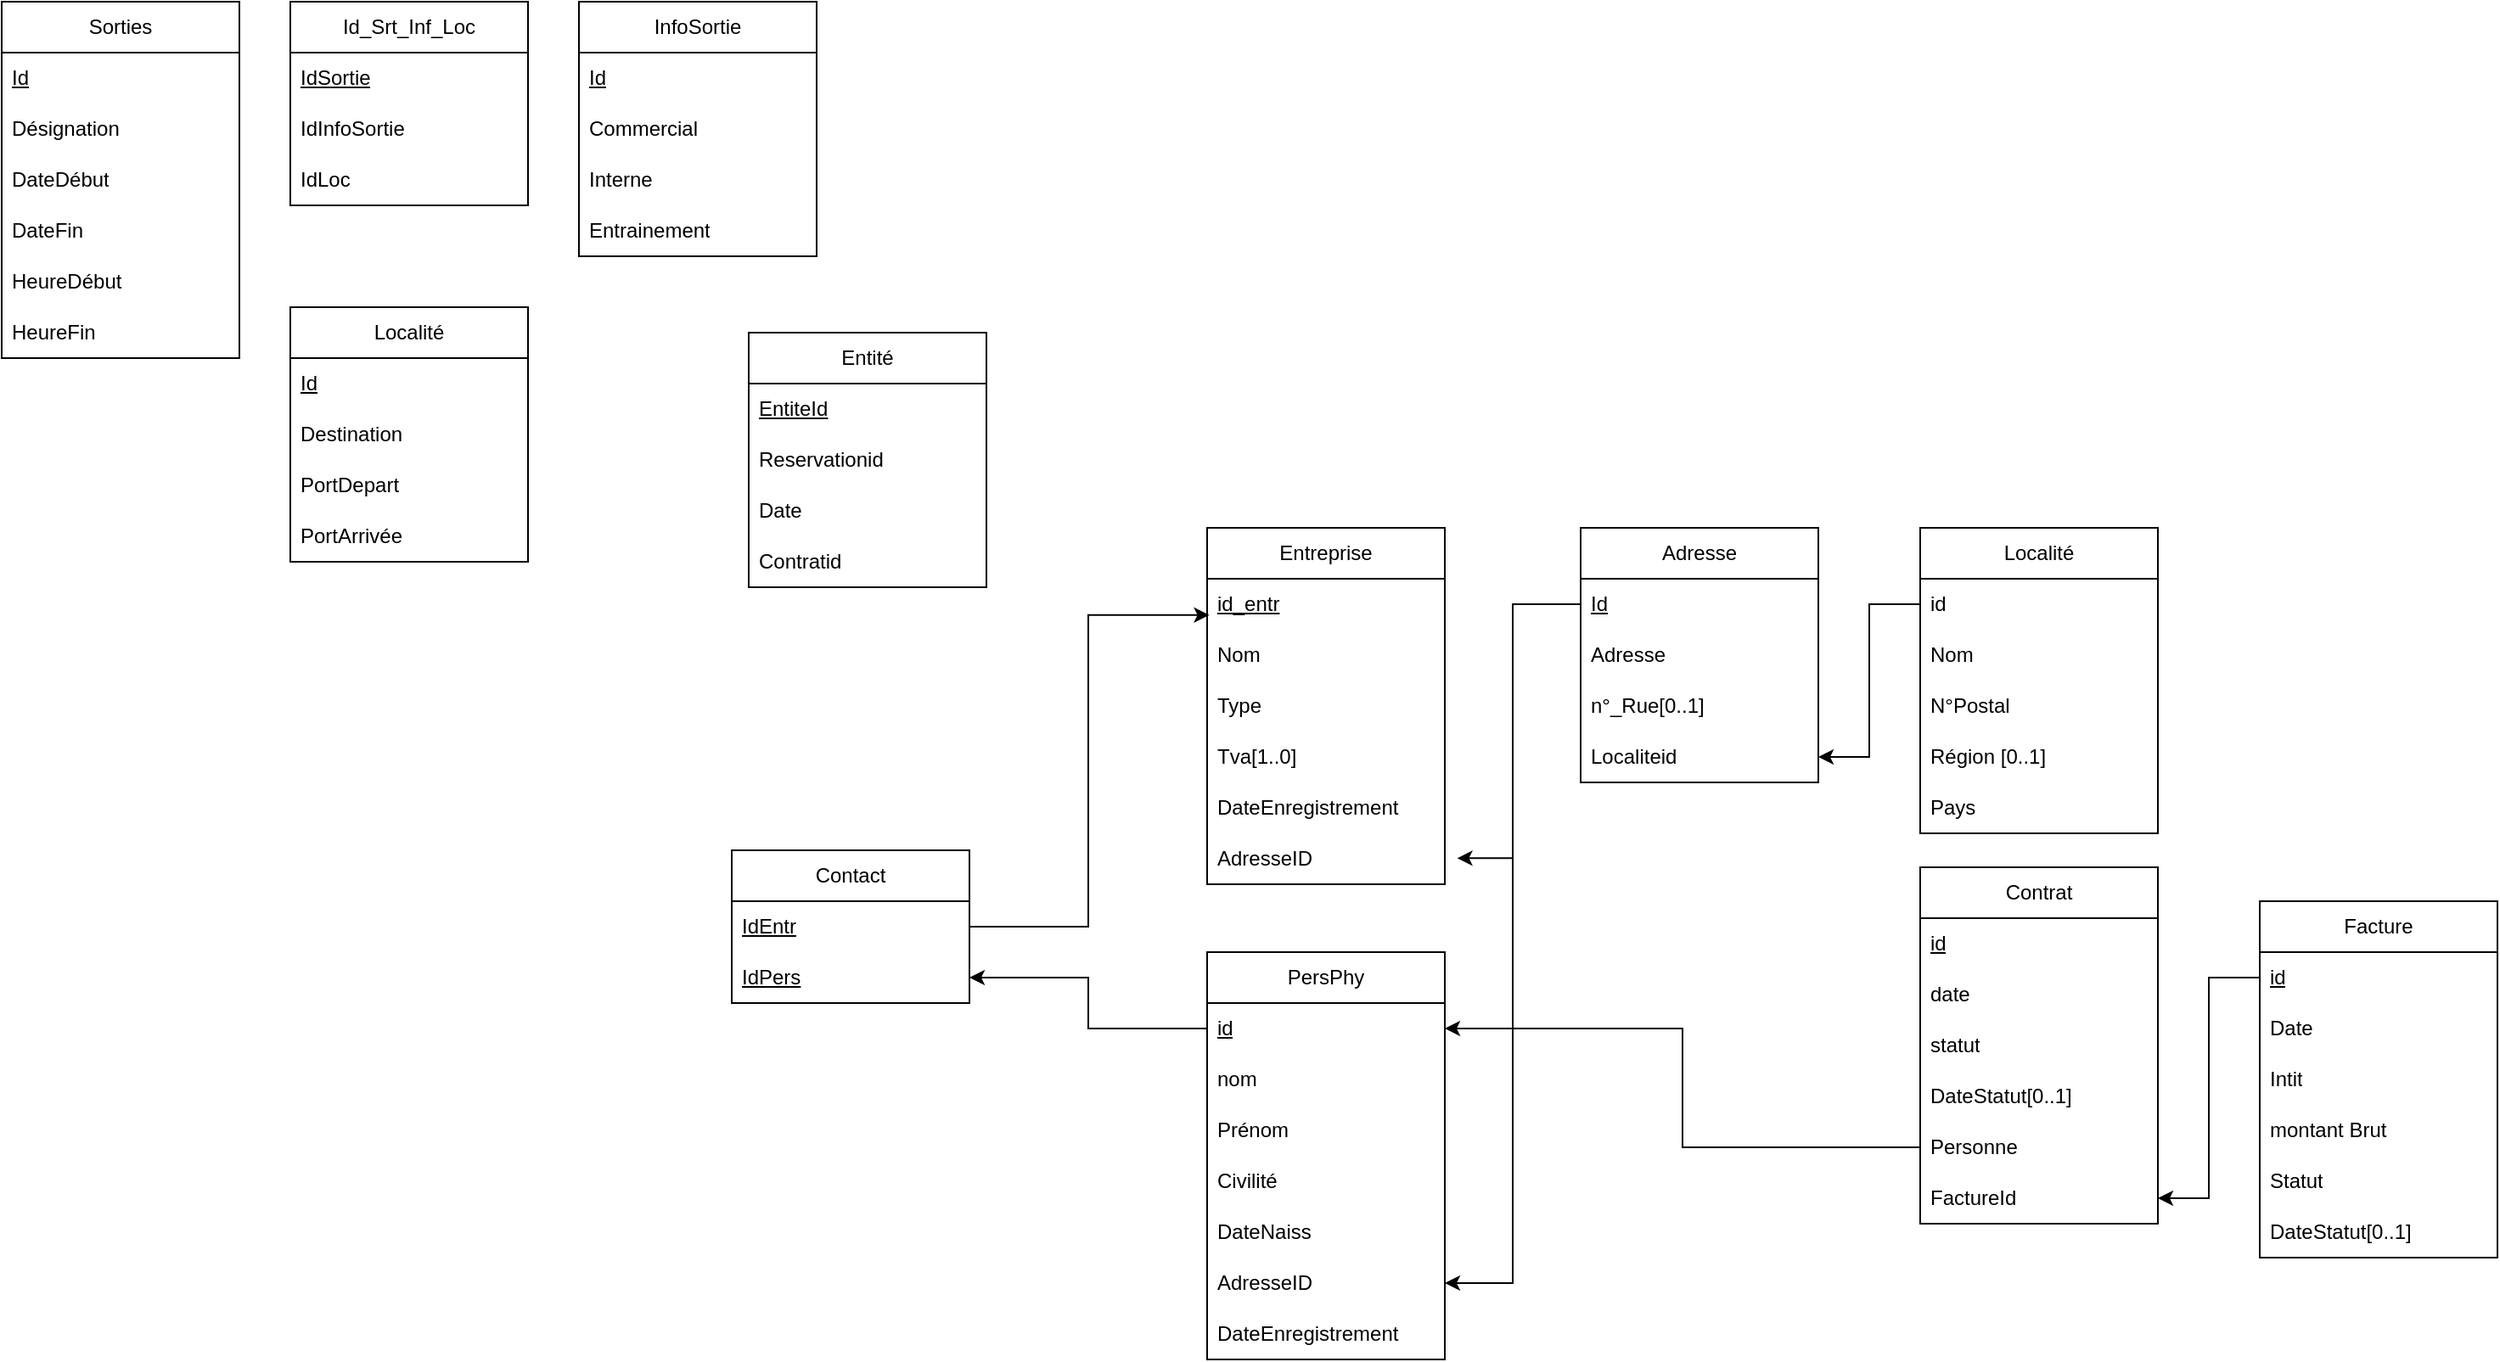 <mxfile version="20.7.4" type="device"><diagram id="pHyvT6lkrjiBQE92nKne" name="Page-1"><mxGraphModel dx="1327" dy="630" grid="1" gridSize="10" guides="1" tooltips="1" connect="1" arrows="1" fold="1" page="1" pageScale="1" pageWidth="1169" pageHeight="827" math="0" shadow="0"><root><mxCell id="0"/><mxCell id="1" parent="0"/><mxCell id="2EsP-f04zYviQ2TLjCE1-1" value="Sorties" style="swimlane;fontStyle=0;childLayout=stackLayout;horizontal=1;startSize=30;horizontalStack=0;resizeParent=1;resizeParentMax=0;resizeLast=0;collapsible=1;marginBottom=0;whiteSpace=wrap;html=1;" vertex="1" parent="1"><mxGeometry x="570" y="230" width="140" height="210" as="geometry"/></mxCell><mxCell id="2EsP-f04zYviQ2TLjCE1-2" value="&lt;u&gt;Id&lt;/u&gt;" style="text;strokeColor=none;fillColor=none;align=left;verticalAlign=middle;spacingLeft=4;spacingRight=4;overflow=hidden;points=[[0,0.5],[1,0.5]];portConstraint=eastwest;rotatable=0;whiteSpace=wrap;html=1;" vertex="1" parent="2EsP-f04zYviQ2TLjCE1-1"><mxGeometry y="30" width="140" height="30" as="geometry"/></mxCell><mxCell id="2EsP-f04zYviQ2TLjCE1-3" value="Désignation" style="text;strokeColor=none;fillColor=none;align=left;verticalAlign=middle;spacingLeft=4;spacingRight=4;overflow=hidden;points=[[0,0.5],[1,0.5]];portConstraint=eastwest;rotatable=0;whiteSpace=wrap;html=1;" vertex="1" parent="2EsP-f04zYviQ2TLjCE1-1"><mxGeometry y="60" width="140" height="30" as="geometry"/></mxCell><mxCell id="2EsP-f04zYviQ2TLjCE1-4" value="DateDébut" style="text;strokeColor=none;fillColor=none;align=left;verticalAlign=middle;spacingLeft=4;spacingRight=4;overflow=hidden;points=[[0,0.5],[1,0.5]];portConstraint=eastwest;rotatable=0;whiteSpace=wrap;html=1;" vertex="1" parent="2EsP-f04zYviQ2TLjCE1-1"><mxGeometry y="90" width="140" height="30" as="geometry"/></mxCell><mxCell id="2EsP-f04zYviQ2TLjCE1-6" value="DateFin" style="text;strokeColor=none;fillColor=none;align=left;verticalAlign=middle;spacingLeft=4;spacingRight=4;overflow=hidden;points=[[0,0.5],[1,0.5]];portConstraint=eastwest;rotatable=0;whiteSpace=wrap;html=1;" vertex="1" parent="2EsP-f04zYviQ2TLjCE1-1"><mxGeometry y="120" width="140" height="30" as="geometry"/></mxCell><mxCell id="2EsP-f04zYviQ2TLjCE1-14" value="HeureDébut" style="text;strokeColor=none;fillColor=none;align=left;verticalAlign=middle;spacingLeft=4;spacingRight=4;overflow=hidden;points=[[0,0.5],[1,0.5]];portConstraint=eastwest;rotatable=0;whiteSpace=wrap;html=1;" vertex="1" parent="2EsP-f04zYviQ2TLjCE1-1"><mxGeometry y="150" width="140" height="30" as="geometry"/></mxCell><mxCell id="2EsP-f04zYviQ2TLjCE1-13" value="HeureFin" style="text;strokeColor=none;fillColor=none;align=left;verticalAlign=middle;spacingLeft=4;spacingRight=4;overflow=hidden;points=[[0,0.5],[1,0.5]];portConstraint=eastwest;rotatable=0;whiteSpace=wrap;html=1;" vertex="1" parent="2EsP-f04zYviQ2TLjCE1-1"><mxGeometry y="180" width="140" height="30" as="geometry"/></mxCell><mxCell id="2EsP-f04zYviQ2TLjCE1-8" value="InfoSortie" style="swimlane;fontStyle=0;childLayout=stackLayout;horizontal=1;startSize=30;horizontalStack=0;resizeParent=1;resizeParentMax=0;resizeLast=0;collapsible=1;marginBottom=0;whiteSpace=wrap;html=1;" vertex="1" parent="1"><mxGeometry x="910" y="230" width="140" height="150" as="geometry"/></mxCell><mxCell id="2EsP-f04zYviQ2TLjCE1-9" value="&lt;u&gt;Id&lt;/u&gt;" style="text;strokeColor=none;fillColor=none;align=left;verticalAlign=middle;spacingLeft=4;spacingRight=4;overflow=hidden;points=[[0,0.5],[1,0.5]];portConstraint=eastwest;rotatable=0;whiteSpace=wrap;html=1;" vertex="1" parent="2EsP-f04zYviQ2TLjCE1-8"><mxGeometry y="30" width="140" height="30" as="geometry"/></mxCell><mxCell id="2EsP-f04zYviQ2TLjCE1-10" value="Commercial" style="text;strokeColor=none;fillColor=none;align=left;verticalAlign=middle;spacingLeft=4;spacingRight=4;overflow=hidden;points=[[0,0.5],[1,0.5]];portConstraint=eastwest;rotatable=0;whiteSpace=wrap;html=1;" vertex="1" parent="2EsP-f04zYviQ2TLjCE1-8"><mxGeometry y="60" width="140" height="30" as="geometry"/></mxCell><mxCell id="2EsP-f04zYviQ2TLjCE1-11" value="Interne" style="text;strokeColor=none;fillColor=none;align=left;verticalAlign=middle;spacingLeft=4;spacingRight=4;overflow=hidden;points=[[0,0.5],[1,0.5]];portConstraint=eastwest;rotatable=0;whiteSpace=wrap;html=1;" vertex="1" parent="2EsP-f04zYviQ2TLjCE1-8"><mxGeometry y="90" width="140" height="30" as="geometry"/></mxCell><mxCell id="2EsP-f04zYviQ2TLjCE1-12" value="Entrainement" style="text;strokeColor=none;fillColor=none;align=left;verticalAlign=middle;spacingLeft=4;spacingRight=4;overflow=hidden;points=[[0,0.5],[1,0.5]];portConstraint=eastwest;rotatable=0;whiteSpace=wrap;html=1;" vertex="1" parent="2EsP-f04zYviQ2TLjCE1-8"><mxGeometry y="120" width="140" height="30" as="geometry"/></mxCell><mxCell id="2EsP-f04zYviQ2TLjCE1-15" value="Id_Srt_Inf_Loc" style="swimlane;fontStyle=0;childLayout=stackLayout;horizontal=1;startSize=30;horizontalStack=0;resizeParent=1;resizeParentMax=0;resizeLast=0;collapsible=1;marginBottom=0;whiteSpace=wrap;html=1;" vertex="1" parent="1"><mxGeometry x="740" y="230" width="140" height="120" as="geometry"/></mxCell><mxCell id="2EsP-f04zYviQ2TLjCE1-16" value="&lt;u&gt;IdSortie&lt;/u&gt;" style="text;strokeColor=none;fillColor=none;align=left;verticalAlign=middle;spacingLeft=4;spacingRight=4;overflow=hidden;points=[[0,0.5],[1,0.5]];portConstraint=eastwest;rotatable=0;whiteSpace=wrap;html=1;" vertex="1" parent="2EsP-f04zYviQ2TLjCE1-15"><mxGeometry y="30" width="140" height="30" as="geometry"/></mxCell><mxCell id="2EsP-f04zYviQ2TLjCE1-17" value="IdInfoSortie" style="text;strokeColor=none;fillColor=none;align=left;verticalAlign=middle;spacingLeft=4;spacingRight=4;overflow=hidden;points=[[0,0.5],[1,0.5]];portConstraint=eastwest;rotatable=0;whiteSpace=wrap;html=1;" vertex="1" parent="2EsP-f04zYviQ2TLjCE1-15"><mxGeometry y="60" width="140" height="30" as="geometry"/></mxCell><mxCell id="2EsP-f04zYviQ2TLjCE1-18" value="IdLoc" style="text;strokeColor=none;fillColor=none;align=left;verticalAlign=middle;spacingLeft=4;spacingRight=4;overflow=hidden;points=[[0,0.5],[1,0.5]];portConstraint=eastwest;rotatable=0;whiteSpace=wrap;html=1;" vertex="1" parent="2EsP-f04zYviQ2TLjCE1-15"><mxGeometry y="90" width="140" height="30" as="geometry"/></mxCell><mxCell id="2EsP-f04zYviQ2TLjCE1-19" value="Localité" style="swimlane;fontStyle=0;childLayout=stackLayout;horizontal=1;startSize=30;horizontalStack=0;resizeParent=1;resizeParentMax=0;resizeLast=0;collapsible=1;marginBottom=0;whiteSpace=wrap;html=1;" vertex="1" parent="1"><mxGeometry x="740" y="410" width="140" height="150" as="geometry"/></mxCell><mxCell id="2EsP-f04zYviQ2TLjCE1-20" value="&lt;u&gt;Id&lt;/u&gt;" style="text;strokeColor=none;fillColor=none;align=left;verticalAlign=middle;spacingLeft=4;spacingRight=4;overflow=hidden;points=[[0,0.5],[1,0.5]];portConstraint=eastwest;rotatable=0;whiteSpace=wrap;html=1;" vertex="1" parent="2EsP-f04zYviQ2TLjCE1-19"><mxGeometry y="30" width="140" height="30" as="geometry"/></mxCell><mxCell id="2EsP-f04zYviQ2TLjCE1-23" value="Destination" style="text;strokeColor=none;fillColor=none;align=left;verticalAlign=middle;spacingLeft=4;spacingRight=4;overflow=hidden;points=[[0,0.5],[1,0.5]];portConstraint=eastwest;rotatable=0;whiteSpace=wrap;html=1;" vertex="1" parent="2EsP-f04zYviQ2TLjCE1-19"><mxGeometry y="60" width="140" height="30" as="geometry"/></mxCell><mxCell id="2EsP-f04zYviQ2TLjCE1-21" value="PortDepart" style="text;strokeColor=none;fillColor=none;align=left;verticalAlign=middle;spacingLeft=4;spacingRight=4;overflow=hidden;points=[[0,0.5],[1,0.5]];portConstraint=eastwest;rotatable=0;whiteSpace=wrap;html=1;" vertex="1" parent="2EsP-f04zYviQ2TLjCE1-19"><mxGeometry y="90" width="140" height="30" as="geometry"/></mxCell><mxCell id="2EsP-f04zYviQ2TLjCE1-22" value="PortArrivée" style="text;strokeColor=none;fillColor=none;align=left;verticalAlign=middle;spacingLeft=4;spacingRight=4;overflow=hidden;points=[[0,0.5],[1,0.5]];portConstraint=eastwest;rotatable=0;whiteSpace=wrap;html=1;" vertex="1" parent="2EsP-f04zYviQ2TLjCE1-19"><mxGeometry y="120" width="140" height="30" as="geometry"/></mxCell><mxCell id="2EsP-f04zYviQ2TLjCE1-28" value="Entité" style="swimlane;fontStyle=0;childLayout=stackLayout;horizontal=1;startSize=30;horizontalStack=0;resizeParent=1;resizeParentMax=0;resizeLast=0;collapsible=1;marginBottom=0;whiteSpace=wrap;html=1;" vertex="1" parent="1"><mxGeometry x="1010" y="425" width="140" height="150" as="geometry"/></mxCell><mxCell id="2EsP-f04zYviQ2TLjCE1-29" value="&lt;u&gt;EntiteId&lt;/u&gt;" style="text;strokeColor=none;fillColor=none;align=left;verticalAlign=middle;spacingLeft=4;spacingRight=4;overflow=hidden;points=[[0,0.5],[1,0.5]];portConstraint=eastwest;rotatable=0;whiteSpace=wrap;html=1;" vertex="1" parent="2EsP-f04zYviQ2TLjCE1-28"><mxGeometry y="30" width="140" height="30" as="geometry"/></mxCell><mxCell id="2EsP-f04zYviQ2TLjCE1-36" value="Reservationid" style="text;strokeColor=none;fillColor=none;align=left;verticalAlign=middle;spacingLeft=4;spacingRight=4;overflow=hidden;points=[[0,0.5],[1,0.5]];portConstraint=eastwest;rotatable=0;whiteSpace=wrap;html=1;" vertex="1" parent="2EsP-f04zYviQ2TLjCE1-28"><mxGeometry y="60" width="140" height="30" as="geometry"/></mxCell><mxCell id="2EsP-f04zYviQ2TLjCE1-27" value="Date" style="text;strokeColor=none;fillColor=none;align=left;verticalAlign=middle;spacingLeft=4;spacingRight=4;overflow=hidden;points=[[0,0.5],[1,0.5]];portConstraint=eastwest;rotatable=0;whiteSpace=wrap;html=1;" vertex="1" parent="2EsP-f04zYviQ2TLjCE1-28"><mxGeometry y="90" width="140" height="30" as="geometry"/></mxCell><mxCell id="2EsP-f04zYviQ2TLjCE1-80" value="Contratid" style="text;strokeColor=none;fillColor=none;align=left;verticalAlign=middle;spacingLeft=4;spacingRight=4;overflow=hidden;points=[[0,0.5],[1,0.5]];portConstraint=eastwest;rotatable=0;whiteSpace=wrap;html=1;" vertex="1" parent="2EsP-f04zYviQ2TLjCE1-28"><mxGeometry y="120" width="140" height="30" as="geometry"/></mxCell><mxCell id="2EsP-f04zYviQ2TLjCE1-37" value="Entreprise" style="swimlane;fontStyle=0;childLayout=stackLayout;horizontal=1;startSize=30;horizontalStack=0;resizeParent=1;resizeParentMax=0;resizeLast=0;collapsible=1;marginBottom=0;whiteSpace=wrap;html=1;" vertex="1" parent="1"><mxGeometry x="1280" y="540" width="140" height="210" as="geometry"/></mxCell><mxCell id="2EsP-f04zYviQ2TLjCE1-73" value="&lt;u&gt;id_entr&lt;/u&gt;" style="text;strokeColor=none;fillColor=none;align=left;verticalAlign=middle;spacingLeft=4;spacingRight=4;overflow=hidden;points=[[0,0.5],[1,0.5]];portConstraint=eastwest;rotatable=0;whiteSpace=wrap;html=1;" vertex="1" parent="2EsP-f04zYviQ2TLjCE1-37"><mxGeometry y="30" width="140" height="30" as="geometry"/></mxCell><mxCell id="2EsP-f04zYviQ2TLjCE1-38" value="Nom" style="text;strokeColor=none;fillColor=none;align=left;verticalAlign=middle;spacingLeft=4;spacingRight=4;overflow=hidden;points=[[0,0.5],[1,0.5]];portConstraint=eastwest;rotatable=0;whiteSpace=wrap;html=1;" vertex="1" parent="2EsP-f04zYviQ2TLjCE1-37"><mxGeometry y="60" width="140" height="30" as="geometry"/></mxCell><mxCell id="2EsP-f04zYviQ2TLjCE1-39" value="Type" style="text;strokeColor=none;fillColor=none;align=left;verticalAlign=middle;spacingLeft=4;spacingRight=4;overflow=hidden;points=[[0,0.5],[1,0.5]];portConstraint=eastwest;rotatable=0;whiteSpace=wrap;html=1;" vertex="1" parent="2EsP-f04zYviQ2TLjCE1-37"><mxGeometry y="90" width="140" height="30" as="geometry"/></mxCell><mxCell id="2EsP-f04zYviQ2TLjCE1-40" value="Tva[1..0]" style="text;strokeColor=none;fillColor=none;align=left;verticalAlign=middle;spacingLeft=4;spacingRight=4;overflow=hidden;points=[[0,0.5],[1,0.5]];portConstraint=eastwest;rotatable=0;whiteSpace=wrap;html=1;" vertex="1" parent="2EsP-f04zYviQ2TLjCE1-37"><mxGeometry y="120" width="140" height="30" as="geometry"/></mxCell><mxCell id="2EsP-f04zYviQ2TLjCE1-42" value="DateEnregistrement" style="text;strokeColor=none;fillColor=none;align=left;verticalAlign=middle;spacingLeft=4;spacingRight=4;overflow=hidden;points=[[0,0.5],[1,0.5]];portConstraint=eastwest;rotatable=0;whiteSpace=wrap;html=1;" vertex="1" parent="2EsP-f04zYviQ2TLjCE1-37"><mxGeometry y="150" width="140" height="30" as="geometry"/></mxCell><mxCell id="2EsP-f04zYviQ2TLjCE1-58" value="AdresseID" style="text;strokeColor=none;fillColor=none;align=left;verticalAlign=middle;spacingLeft=4;spacingRight=4;overflow=hidden;points=[[0,0.5],[1,0.5]];portConstraint=eastwest;rotatable=0;whiteSpace=wrap;html=1;" vertex="1" parent="2EsP-f04zYviQ2TLjCE1-37"><mxGeometry y="180" width="140" height="30" as="geometry"/></mxCell><mxCell id="2EsP-f04zYviQ2TLjCE1-43" value="PersPhy" style="swimlane;fontStyle=0;childLayout=stackLayout;horizontal=1;startSize=30;horizontalStack=0;resizeParent=1;resizeParentMax=0;resizeLast=0;collapsible=1;marginBottom=0;whiteSpace=wrap;html=1;" vertex="1" parent="1"><mxGeometry x="1280" y="790" width="140" height="240" as="geometry"/></mxCell><mxCell id="2EsP-f04zYviQ2TLjCE1-44" value="&lt;u&gt;id&lt;/u&gt;" style="text;strokeColor=none;fillColor=none;align=left;verticalAlign=middle;spacingLeft=4;spacingRight=4;overflow=hidden;points=[[0,0.5],[1,0.5]];portConstraint=eastwest;rotatable=0;whiteSpace=wrap;html=1;" vertex="1" parent="2EsP-f04zYviQ2TLjCE1-43"><mxGeometry y="30" width="140" height="30" as="geometry"/></mxCell><mxCell id="2EsP-f04zYviQ2TLjCE1-45" value="nom" style="text;strokeColor=none;fillColor=none;align=left;verticalAlign=middle;spacingLeft=4;spacingRight=4;overflow=hidden;points=[[0,0.5],[1,0.5]];portConstraint=eastwest;rotatable=0;whiteSpace=wrap;html=1;" vertex="1" parent="2EsP-f04zYviQ2TLjCE1-43"><mxGeometry y="60" width="140" height="30" as="geometry"/></mxCell><mxCell id="2EsP-f04zYviQ2TLjCE1-46" value="Prénom" style="text;strokeColor=none;fillColor=none;align=left;verticalAlign=middle;spacingLeft=4;spacingRight=4;overflow=hidden;points=[[0,0.5],[1,0.5]];portConstraint=eastwest;rotatable=0;whiteSpace=wrap;html=1;" vertex="1" parent="2EsP-f04zYviQ2TLjCE1-43"><mxGeometry y="90" width="140" height="30" as="geometry"/></mxCell><mxCell id="2EsP-f04zYviQ2TLjCE1-48" value="Civilité" style="text;strokeColor=none;fillColor=none;align=left;verticalAlign=middle;spacingLeft=4;spacingRight=4;overflow=hidden;points=[[0,0.5],[1,0.5]];portConstraint=eastwest;rotatable=0;whiteSpace=wrap;html=1;" vertex="1" parent="2EsP-f04zYviQ2TLjCE1-43"><mxGeometry y="120" width="140" height="30" as="geometry"/></mxCell><mxCell id="2EsP-f04zYviQ2TLjCE1-47" value="DateNaiss" style="text;strokeColor=none;fillColor=none;align=left;verticalAlign=middle;spacingLeft=4;spacingRight=4;overflow=hidden;points=[[0,0.5],[1,0.5]];portConstraint=eastwest;rotatable=0;whiteSpace=wrap;html=1;" vertex="1" parent="2EsP-f04zYviQ2TLjCE1-43"><mxGeometry y="150" width="140" height="30" as="geometry"/></mxCell><mxCell id="2EsP-f04zYviQ2TLjCE1-52" value="AdresseID" style="text;strokeColor=none;fillColor=none;align=left;verticalAlign=middle;spacingLeft=4;spacingRight=4;overflow=hidden;points=[[0,0.5],[1,0.5]];portConstraint=eastwest;rotatable=0;whiteSpace=wrap;html=1;" vertex="1" parent="2EsP-f04zYviQ2TLjCE1-43"><mxGeometry y="180" width="140" height="30" as="geometry"/></mxCell><mxCell id="2EsP-f04zYviQ2TLjCE1-51" value="DateEnregistrement" style="text;strokeColor=none;fillColor=none;align=left;verticalAlign=middle;spacingLeft=4;spacingRight=4;overflow=hidden;points=[[0,0.5],[1,0.5]];portConstraint=eastwest;rotatable=0;whiteSpace=wrap;html=1;" vertex="1" parent="2EsP-f04zYviQ2TLjCE1-43"><mxGeometry y="210" width="140" height="30" as="geometry"/></mxCell><mxCell id="2EsP-f04zYviQ2TLjCE1-54" value="Adresse" style="swimlane;fontStyle=0;childLayout=stackLayout;horizontal=1;startSize=30;horizontalStack=0;resizeParent=1;resizeParentMax=0;resizeLast=0;collapsible=1;marginBottom=0;whiteSpace=wrap;html=1;" vertex="1" parent="1"><mxGeometry x="1500" y="540" width="140" height="150" as="geometry"/></mxCell><mxCell id="2EsP-f04zYviQ2TLjCE1-55" value="&lt;u&gt;Id&lt;/u&gt;" style="text;strokeColor=none;fillColor=none;align=left;verticalAlign=middle;spacingLeft=4;spacingRight=4;overflow=hidden;points=[[0,0.5],[1,0.5]];portConstraint=eastwest;rotatable=0;whiteSpace=wrap;html=1;" vertex="1" parent="2EsP-f04zYviQ2TLjCE1-54"><mxGeometry y="30" width="140" height="30" as="geometry"/></mxCell><mxCell id="2EsP-f04zYviQ2TLjCE1-61" value="Adresse" style="text;strokeColor=none;fillColor=none;align=left;verticalAlign=middle;spacingLeft=4;spacingRight=4;overflow=hidden;points=[[0,0.5],[1,0.5]];portConstraint=eastwest;rotatable=0;whiteSpace=wrap;html=1;" vertex="1" parent="2EsP-f04zYviQ2TLjCE1-54"><mxGeometry y="60" width="140" height="30" as="geometry"/></mxCell><mxCell id="2EsP-f04zYviQ2TLjCE1-60" value="n°_Rue[0..1]" style="text;strokeColor=none;fillColor=none;align=left;verticalAlign=middle;spacingLeft=4;spacingRight=4;overflow=hidden;points=[[0,0.5],[1,0.5]];portConstraint=eastwest;rotatable=0;whiteSpace=wrap;html=1;" vertex="1" parent="2EsP-f04zYviQ2TLjCE1-54"><mxGeometry y="90" width="140" height="30" as="geometry"/></mxCell><mxCell id="2EsP-f04zYviQ2TLjCE1-59" value="Localiteid" style="text;strokeColor=none;fillColor=none;align=left;verticalAlign=middle;spacingLeft=4;spacingRight=4;overflow=hidden;points=[[0,0.5],[1,0.5]];portConstraint=eastwest;rotatable=0;whiteSpace=wrap;html=1;" vertex="1" parent="2EsP-f04zYviQ2TLjCE1-54"><mxGeometry y="120" width="140" height="30" as="geometry"/></mxCell><mxCell id="2EsP-f04zYviQ2TLjCE1-62" value="Localité" style="swimlane;fontStyle=0;childLayout=stackLayout;horizontal=1;startSize=30;horizontalStack=0;resizeParent=1;resizeParentMax=0;resizeLast=0;collapsible=1;marginBottom=0;whiteSpace=wrap;html=1;" vertex="1" parent="1"><mxGeometry x="1700" y="540" width="140" height="180" as="geometry"/></mxCell><mxCell id="2EsP-f04zYviQ2TLjCE1-63" value="id" style="text;strokeColor=none;fillColor=none;align=left;verticalAlign=middle;spacingLeft=4;spacingRight=4;overflow=hidden;points=[[0,0.5],[1,0.5]];portConstraint=eastwest;rotatable=0;whiteSpace=wrap;html=1;" vertex="1" parent="2EsP-f04zYviQ2TLjCE1-62"><mxGeometry y="30" width="140" height="30" as="geometry"/></mxCell><mxCell id="2EsP-f04zYviQ2TLjCE1-64" value="Nom" style="text;strokeColor=none;fillColor=none;align=left;verticalAlign=middle;spacingLeft=4;spacingRight=4;overflow=hidden;points=[[0,0.5],[1,0.5]];portConstraint=eastwest;rotatable=0;whiteSpace=wrap;html=1;" vertex="1" parent="2EsP-f04zYviQ2TLjCE1-62"><mxGeometry y="60" width="140" height="30" as="geometry"/></mxCell><mxCell id="2EsP-f04zYviQ2TLjCE1-65" value="N°Postal" style="text;strokeColor=none;fillColor=none;align=left;verticalAlign=middle;spacingLeft=4;spacingRight=4;overflow=hidden;points=[[0,0.5],[1,0.5]];portConstraint=eastwest;rotatable=0;whiteSpace=wrap;html=1;" vertex="1" parent="2EsP-f04zYviQ2TLjCE1-62"><mxGeometry y="90" width="140" height="30" as="geometry"/></mxCell><mxCell id="2EsP-f04zYviQ2TLjCE1-67" value="Région [0..1]" style="text;strokeColor=none;fillColor=none;align=left;verticalAlign=middle;spacingLeft=4;spacingRight=4;overflow=hidden;points=[[0,0.5],[1,0.5]];portConstraint=eastwest;rotatable=0;whiteSpace=wrap;html=1;" vertex="1" parent="2EsP-f04zYviQ2TLjCE1-62"><mxGeometry y="120" width="140" height="30" as="geometry"/></mxCell><mxCell id="2EsP-f04zYviQ2TLjCE1-68" value="Pays" style="text;strokeColor=none;fillColor=none;align=left;verticalAlign=middle;spacingLeft=4;spacingRight=4;overflow=hidden;points=[[0,0.5],[1,0.5]];portConstraint=eastwest;rotatable=0;whiteSpace=wrap;html=1;" vertex="1" parent="2EsP-f04zYviQ2TLjCE1-62"><mxGeometry y="150" width="140" height="30" as="geometry"/></mxCell><mxCell id="2EsP-f04zYviQ2TLjCE1-81" value="Contrat" style="swimlane;fontStyle=0;childLayout=stackLayout;horizontal=1;startSize=30;horizontalStack=0;resizeParent=1;resizeParentMax=0;resizeLast=0;collapsible=1;marginBottom=0;whiteSpace=wrap;html=1;" vertex="1" parent="1"><mxGeometry x="1700" y="740" width="140" height="210" as="geometry"/></mxCell><mxCell id="2EsP-f04zYviQ2TLjCE1-82" value="&lt;u&gt;id&lt;/u&gt;" style="text;strokeColor=none;fillColor=none;align=left;verticalAlign=middle;spacingLeft=4;spacingRight=4;overflow=hidden;points=[[0,0.5],[1,0.5]];portConstraint=eastwest;rotatable=0;whiteSpace=wrap;html=1;" vertex="1" parent="2EsP-f04zYviQ2TLjCE1-81"><mxGeometry y="30" width="140" height="30" as="geometry"/></mxCell><mxCell id="2EsP-f04zYviQ2TLjCE1-83" value="date" style="text;strokeColor=none;fillColor=none;align=left;verticalAlign=middle;spacingLeft=4;spacingRight=4;overflow=hidden;points=[[0,0.5],[1,0.5]];portConstraint=eastwest;rotatable=0;whiteSpace=wrap;html=1;" vertex="1" parent="2EsP-f04zYviQ2TLjCE1-81"><mxGeometry y="60" width="140" height="30" as="geometry"/></mxCell><mxCell id="2EsP-f04zYviQ2TLjCE1-84" value="statut" style="text;strokeColor=none;fillColor=none;align=left;verticalAlign=middle;spacingLeft=4;spacingRight=4;overflow=hidden;points=[[0,0.5],[1,0.5]];portConstraint=eastwest;rotatable=0;whiteSpace=wrap;html=1;" vertex="1" parent="2EsP-f04zYviQ2TLjCE1-81"><mxGeometry y="90" width="140" height="30" as="geometry"/></mxCell><mxCell id="2EsP-f04zYviQ2TLjCE1-85" value="DateStatut[0..1]" style="text;strokeColor=none;fillColor=none;align=left;verticalAlign=middle;spacingLeft=4;spacingRight=4;overflow=hidden;points=[[0,0.5],[1,0.5]];portConstraint=eastwest;rotatable=0;whiteSpace=wrap;html=1;" vertex="1" parent="2EsP-f04zYviQ2TLjCE1-81"><mxGeometry y="120" width="140" height="30" as="geometry"/></mxCell><mxCell id="2EsP-f04zYviQ2TLjCE1-86" value="Personne" style="text;strokeColor=none;fillColor=none;align=left;verticalAlign=middle;spacingLeft=4;spacingRight=4;overflow=hidden;points=[[0,0.5],[1,0.5]];portConstraint=eastwest;rotatable=0;whiteSpace=wrap;html=1;" vertex="1" parent="2EsP-f04zYviQ2TLjCE1-81"><mxGeometry y="150" width="140" height="30" as="geometry"/></mxCell><mxCell id="2EsP-f04zYviQ2TLjCE1-101" value="FactureId" style="text;strokeColor=none;fillColor=none;align=left;verticalAlign=middle;spacingLeft=4;spacingRight=4;overflow=hidden;points=[[0,0.5],[1,0.5]];portConstraint=eastwest;rotatable=0;whiteSpace=wrap;html=1;" vertex="1" parent="2EsP-f04zYviQ2TLjCE1-81"><mxGeometry y="180" width="140" height="30" as="geometry"/></mxCell><mxCell id="2EsP-f04zYviQ2TLjCE1-87" value="Facture" style="swimlane;fontStyle=0;childLayout=stackLayout;horizontal=1;startSize=30;horizontalStack=0;resizeParent=1;resizeParentMax=0;resizeLast=0;collapsible=1;marginBottom=0;whiteSpace=wrap;html=1;" vertex="1" parent="1"><mxGeometry x="1900" y="760" width="140" height="210" as="geometry"/></mxCell><mxCell id="2EsP-f04zYviQ2TLjCE1-88" value="&lt;u&gt;id&lt;/u&gt;" style="text;strokeColor=none;fillColor=none;align=left;verticalAlign=middle;spacingLeft=4;spacingRight=4;overflow=hidden;points=[[0,0.5],[1,0.5]];portConstraint=eastwest;rotatable=0;whiteSpace=wrap;html=1;" vertex="1" parent="2EsP-f04zYviQ2TLjCE1-87"><mxGeometry y="30" width="140" height="30" as="geometry"/></mxCell><mxCell id="2EsP-f04zYviQ2TLjCE1-89" value="Date" style="text;strokeColor=none;fillColor=none;align=left;verticalAlign=middle;spacingLeft=4;spacingRight=4;overflow=hidden;points=[[0,0.5],[1,0.5]];portConstraint=eastwest;rotatable=0;whiteSpace=wrap;html=1;" vertex="1" parent="2EsP-f04zYviQ2TLjCE1-87"><mxGeometry y="60" width="140" height="30" as="geometry"/></mxCell><mxCell id="2EsP-f04zYviQ2TLjCE1-90" value="Intit" style="text;strokeColor=none;fillColor=none;align=left;verticalAlign=middle;spacingLeft=4;spacingRight=4;overflow=hidden;points=[[0,0.5],[1,0.5]];portConstraint=eastwest;rotatable=0;whiteSpace=wrap;html=1;" vertex="1" parent="2EsP-f04zYviQ2TLjCE1-87"><mxGeometry y="90" width="140" height="30" as="geometry"/></mxCell><mxCell id="2EsP-f04zYviQ2TLjCE1-98" value="montant Brut" style="text;strokeColor=none;fillColor=none;align=left;verticalAlign=middle;spacingLeft=4;spacingRight=4;overflow=hidden;points=[[0,0.5],[1,0.5]];portConstraint=eastwest;rotatable=0;whiteSpace=wrap;html=1;" vertex="1" parent="2EsP-f04zYviQ2TLjCE1-87"><mxGeometry y="120" width="140" height="30" as="geometry"/></mxCell><mxCell id="2EsP-f04zYviQ2TLjCE1-99" value="Statut" style="text;strokeColor=none;fillColor=none;align=left;verticalAlign=middle;spacingLeft=4;spacingRight=4;overflow=hidden;points=[[0,0.5],[1,0.5]];portConstraint=eastwest;rotatable=0;whiteSpace=wrap;html=1;" vertex="1" parent="2EsP-f04zYviQ2TLjCE1-87"><mxGeometry y="150" width="140" height="30" as="geometry"/></mxCell><mxCell id="2EsP-f04zYviQ2TLjCE1-100" value="DateStatut[0..1]" style="text;strokeColor=none;fillColor=none;align=left;verticalAlign=middle;spacingLeft=4;spacingRight=4;overflow=hidden;points=[[0,0.5],[1,0.5]];portConstraint=eastwest;rotatable=0;whiteSpace=wrap;html=1;" vertex="1" parent="2EsP-f04zYviQ2TLjCE1-87"><mxGeometry y="180" width="140" height="30" as="geometry"/></mxCell><mxCell id="2EsP-f04zYviQ2TLjCE1-103" style="edgeStyle=orthogonalEdgeStyle;rounded=0;orthogonalLoop=1;jettySize=auto;html=1;exitX=0;exitY=0.5;exitDx=0;exitDy=0;entryX=1;entryY=0.5;entryDx=0;entryDy=0;" edge="1" parent="1" source="2EsP-f04zYviQ2TLjCE1-88" target="2EsP-f04zYviQ2TLjCE1-101"><mxGeometry relative="1" as="geometry"/></mxCell><mxCell id="2EsP-f04zYviQ2TLjCE1-104" style="edgeStyle=orthogonalEdgeStyle;rounded=0;orthogonalLoop=1;jettySize=auto;html=1;exitX=0;exitY=0.5;exitDx=0;exitDy=0;entryX=1;entryY=0.5;entryDx=0;entryDy=0;" edge="1" parent="1" source="2EsP-f04zYviQ2TLjCE1-63" target="2EsP-f04zYviQ2TLjCE1-59"><mxGeometry relative="1" as="geometry"/></mxCell><mxCell id="2EsP-f04zYviQ2TLjCE1-105" style="edgeStyle=orthogonalEdgeStyle;rounded=0;orthogonalLoop=1;jettySize=auto;html=1;exitX=0;exitY=0.5;exitDx=0;exitDy=0;entryX=1;entryY=0.5;entryDx=0;entryDy=0;" edge="1" parent="1" source="2EsP-f04zYviQ2TLjCE1-86" target="2EsP-f04zYviQ2TLjCE1-44"><mxGeometry relative="1" as="geometry"/></mxCell><mxCell id="2EsP-f04zYviQ2TLjCE1-107" style="edgeStyle=orthogonalEdgeStyle;rounded=0;orthogonalLoop=1;jettySize=auto;html=1;exitX=0;exitY=0.5;exitDx=0;exitDy=0;entryX=1.052;entryY=0.488;entryDx=0;entryDy=0;entryPerimeter=0;" edge="1" parent="1" source="2EsP-f04zYviQ2TLjCE1-55" target="2EsP-f04zYviQ2TLjCE1-58"><mxGeometry relative="1" as="geometry"/></mxCell><mxCell id="2EsP-f04zYviQ2TLjCE1-108" style="edgeStyle=orthogonalEdgeStyle;rounded=0;orthogonalLoop=1;jettySize=auto;html=1;exitX=0;exitY=0.5;exitDx=0;exitDy=0;entryX=1;entryY=0.5;entryDx=0;entryDy=0;" edge="1" parent="1" source="2EsP-f04zYviQ2TLjCE1-55" target="2EsP-f04zYviQ2TLjCE1-52"><mxGeometry relative="1" as="geometry"/></mxCell><mxCell id="2EsP-f04zYviQ2TLjCE1-109" value="Contact" style="swimlane;fontStyle=0;childLayout=stackLayout;horizontal=1;startSize=30;horizontalStack=0;resizeParent=1;resizeParentMax=0;resizeLast=0;collapsible=1;marginBottom=0;whiteSpace=wrap;html=1;" vertex="1" parent="1"><mxGeometry x="1000" y="730" width="140" height="90" as="geometry"/></mxCell><mxCell id="2EsP-f04zYviQ2TLjCE1-110" value="&lt;u&gt;IdEntr&lt;/u&gt;" style="text;strokeColor=none;fillColor=none;align=left;verticalAlign=middle;spacingLeft=4;spacingRight=4;overflow=hidden;points=[[0,0.5],[1,0.5]];portConstraint=eastwest;rotatable=0;whiteSpace=wrap;html=1;" vertex="1" parent="2EsP-f04zYviQ2TLjCE1-109"><mxGeometry y="30" width="140" height="30" as="geometry"/></mxCell><mxCell id="2EsP-f04zYviQ2TLjCE1-111" value="&lt;u&gt;IdPers&lt;/u&gt;" style="text;strokeColor=none;fillColor=none;align=left;verticalAlign=middle;spacingLeft=4;spacingRight=4;overflow=hidden;points=[[0,0.5],[1,0.5]];portConstraint=eastwest;rotatable=0;whiteSpace=wrap;html=1;" vertex="1" parent="2EsP-f04zYviQ2TLjCE1-109"><mxGeometry y="60" width="140" height="30" as="geometry"/></mxCell><mxCell id="2EsP-f04zYviQ2TLjCE1-113" style="edgeStyle=orthogonalEdgeStyle;rounded=0;orthogonalLoop=1;jettySize=auto;html=1;exitX=0;exitY=0.5;exitDx=0;exitDy=0;entryX=1;entryY=0.5;entryDx=0;entryDy=0;" edge="1" parent="1" source="2EsP-f04zYviQ2TLjCE1-44" target="2EsP-f04zYviQ2TLjCE1-111"><mxGeometry relative="1" as="geometry"/></mxCell><mxCell id="2EsP-f04zYviQ2TLjCE1-114" style="edgeStyle=orthogonalEdgeStyle;rounded=0;orthogonalLoop=1;jettySize=auto;html=1;exitX=1;exitY=0.5;exitDx=0;exitDy=0;entryX=0.009;entryY=0.713;entryDx=0;entryDy=0;entryPerimeter=0;" edge="1" parent="1" source="2EsP-f04zYviQ2TLjCE1-110" target="2EsP-f04zYviQ2TLjCE1-73"><mxGeometry relative="1" as="geometry"/></mxCell></root></mxGraphModel></diagram></mxfile>